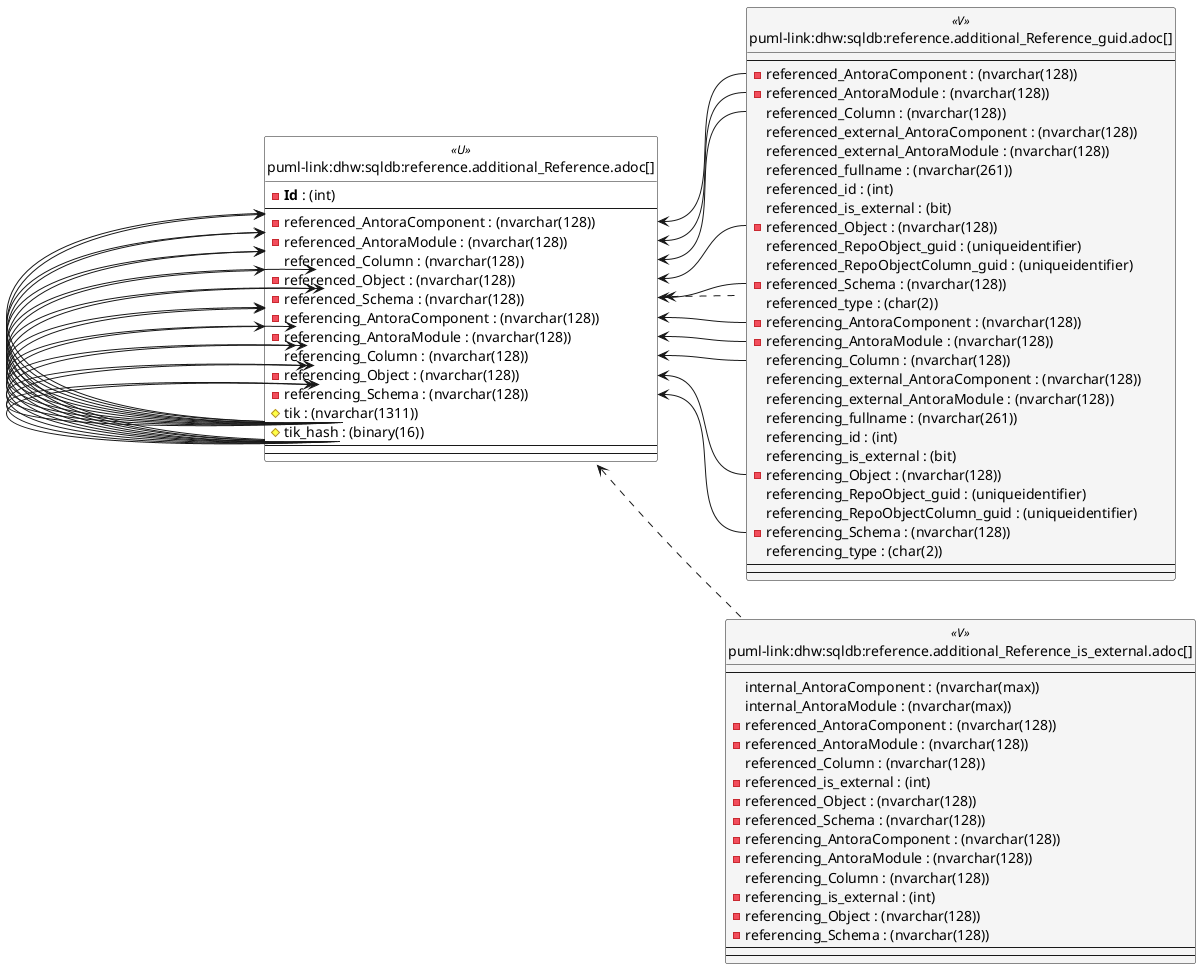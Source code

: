 @startuml
left to right direction
'top to bottom direction
hide circle
'avoide "." issues:
set namespaceSeparator none


skinparam class {
  BackgroundColor White
  BackgroundColor<<FN>> Yellow
  BackgroundColor<<FS>> Yellow
  BackgroundColor<<FT>> LightGray
  BackgroundColor<<IF>> Yellow
  BackgroundColor<<IS>> Yellow
  BackgroundColor<<P>> Aqua
  BackgroundColor<<PC>> Aqua
  BackgroundColor<<SN>> Yellow
  BackgroundColor<<SO>> SlateBlue
  BackgroundColor<<TF>> LightGray
  BackgroundColor<<TR>> Tomato
  BackgroundColor<<U>> White
  BackgroundColor<<V>> WhiteSmoke
  BackgroundColor<<X>> Aqua
  BackgroundColor<<external>> AliceBlue
}


entity "puml-link:dhw:sqldb:reference.additional_Reference.adoc[]" as reference.additional_Reference << U >> {
  - **Id** : (int)
  --
  - referenced_AntoraComponent : (nvarchar(128))
  - referenced_AntoraModule : (nvarchar(128))
  referenced_Column : (nvarchar(128))
  - referenced_Object : (nvarchar(128))
  - referenced_Schema : (nvarchar(128))
  - referencing_AntoraComponent : (nvarchar(128))
  - referencing_AntoraModule : (nvarchar(128))
  referencing_Column : (nvarchar(128))
  - referencing_Object : (nvarchar(128))
  - referencing_Schema : (nvarchar(128))
  # tik : (nvarchar(1311))
  # tik_hash : (binary(16))
  --
  --
}

entity "puml-link:dhw:sqldb:reference.additional_Reference_guid.adoc[]" as reference.additional_Reference_guid << V >> {
  --
  - referenced_AntoraComponent : (nvarchar(128))
  - referenced_AntoraModule : (nvarchar(128))
  referenced_Column : (nvarchar(128))
  referenced_external_AntoraComponent : (nvarchar(128))
  referenced_external_AntoraModule : (nvarchar(128))
  referenced_fullname : (nvarchar(261))
  referenced_id : (int)
  referenced_is_external : (bit)
  - referenced_Object : (nvarchar(128))
  referenced_RepoObject_guid : (uniqueidentifier)
  referenced_RepoObjectColumn_guid : (uniqueidentifier)
  - referenced_Schema : (nvarchar(128))
  referenced_type : (char(2))
  - referencing_AntoraComponent : (nvarchar(128))
  - referencing_AntoraModule : (nvarchar(128))
  referencing_Column : (nvarchar(128))
  referencing_external_AntoraComponent : (nvarchar(128))
  referencing_external_AntoraModule : (nvarchar(128))
  referencing_fullname : (nvarchar(261))
  referencing_id : (int)
  referencing_is_external : (bit)
  - referencing_Object : (nvarchar(128))
  referencing_RepoObject_guid : (uniqueidentifier)
  referencing_RepoObjectColumn_guid : (uniqueidentifier)
  - referencing_Schema : (nvarchar(128))
  referencing_type : (char(2))
  --
  --
}

entity "puml-link:dhw:sqldb:reference.additional_Reference_is_external.adoc[]" as reference.additional_Reference_is_external << V >> {
  --
  internal_AntoraComponent : (nvarchar(max))
  internal_AntoraModule : (nvarchar(max))
  - referenced_AntoraComponent : (nvarchar(128))
  - referenced_AntoraModule : (nvarchar(128))
  referenced_Column : (nvarchar(128))
  - referenced_is_external : (int)
  - referenced_Object : (nvarchar(128))
  - referenced_Schema : (nvarchar(128))
  - referencing_AntoraComponent : (nvarchar(128))
  - referencing_AntoraModule : (nvarchar(128))
  referencing_Column : (nvarchar(128))
  - referencing_is_external : (int)
  - referencing_Object : (nvarchar(128))
  - referencing_Schema : (nvarchar(128))
  --
  --
}

reference.additional_Reference <.. reference.additional_Reference_guid
reference.additional_Reference <.. reference.additional_Reference_is_external
"reference.additional_Reference::referenced_AntoraComponent" <-- "reference.additional_Reference::tik"
"reference.additional_Reference::referenced_AntoraComponent" <-- "reference.additional_Reference::tik_hash"
"reference.additional_Reference::referenced_AntoraComponent" <-- "reference.additional_Reference_guid::referenced_AntoraComponent"
"reference.additional_Reference::referenced_AntoraModule" <-- "reference.additional_Reference::tik"
"reference.additional_Reference::referenced_AntoraModule" <-- "reference.additional_Reference::tik_hash"
"reference.additional_Reference::referenced_AntoraModule" <-- "reference.additional_Reference_guid::referenced_AntoraModule"
"reference.additional_Reference::referenced_Column" <-- "reference.additional_Reference::tik"
"reference.additional_Reference::referenced_Column" <-- "reference.additional_Reference::tik_hash"
"reference.additional_Reference::referenced_Column" <-- "reference.additional_Reference_guid::referenced_Column"
"reference.additional_Reference::referenced_Object" <-- "reference.additional_Reference::tik"
"reference.additional_Reference::referenced_Object" <-- "reference.additional_Reference::tik_hash"
"reference.additional_Reference::referenced_Object" <-- "reference.additional_Reference_guid::referenced_Object"
"reference.additional_Reference::referenced_Schema" <-- "reference.additional_Reference::tik"
"reference.additional_Reference::referenced_Schema" <-- "reference.additional_Reference::tik_hash"
"reference.additional_Reference::referenced_Schema" <-- "reference.additional_Reference_guid::referenced_Schema"
"reference.additional_Reference::referencing_AntoraComponent" <-- "reference.additional_Reference::tik"
"reference.additional_Reference::referencing_AntoraComponent" <-- "reference.additional_Reference::tik_hash"
"reference.additional_Reference::referencing_AntoraComponent" <-- "reference.additional_Reference_guid::referencing_AntoraComponent"
"reference.additional_Reference::referencing_AntoraModule" <-- "reference.additional_Reference::tik"
"reference.additional_Reference::referencing_AntoraModule" <-- "reference.additional_Reference::tik_hash"
"reference.additional_Reference::referencing_AntoraModule" <-- "reference.additional_Reference_guid::referencing_AntoraModule"
"reference.additional_Reference::referencing_Column" <-- "reference.additional_Reference::tik"
"reference.additional_Reference::referencing_Column" <-- "reference.additional_Reference::tik_hash"
"reference.additional_Reference::referencing_Column" <-- "reference.additional_Reference_guid::referencing_Column"
"reference.additional_Reference::referencing_Object" <-- "reference.additional_Reference::tik"
"reference.additional_Reference::referencing_Object" <-- "reference.additional_Reference::tik_hash"
"reference.additional_Reference::referencing_Object" <-- "reference.additional_Reference_guid::referencing_Object"
"reference.additional_Reference::referencing_Schema" <-- "reference.additional_Reference::tik"
"reference.additional_Reference::referencing_Schema" <-- "reference.additional_Reference::tik_hash"
"reference.additional_Reference::referencing_Schema" <-- "reference.additional_Reference_guid::referencing_Schema"
@enduml

